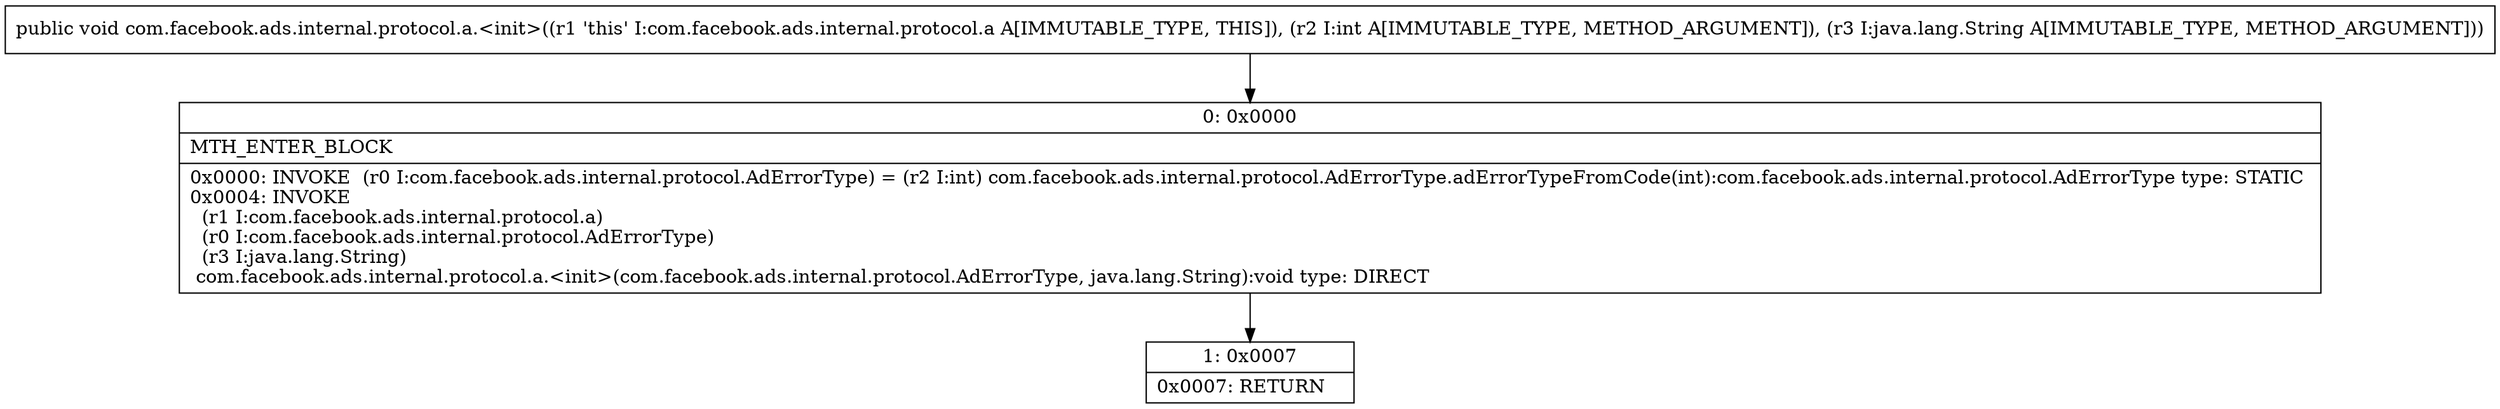 digraph "CFG forcom.facebook.ads.internal.protocol.a.\<init\>(ILjava\/lang\/String;)V" {
Node_0 [shape=record,label="{0\:\ 0x0000|MTH_ENTER_BLOCK\l|0x0000: INVOKE  (r0 I:com.facebook.ads.internal.protocol.AdErrorType) = (r2 I:int) com.facebook.ads.internal.protocol.AdErrorType.adErrorTypeFromCode(int):com.facebook.ads.internal.protocol.AdErrorType type: STATIC \l0x0004: INVOKE  \l  (r1 I:com.facebook.ads.internal.protocol.a)\l  (r0 I:com.facebook.ads.internal.protocol.AdErrorType)\l  (r3 I:java.lang.String)\l com.facebook.ads.internal.protocol.a.\<init\>(com.facebook.ads.internal.protocol.AdErrorType, java.lang.String):void type: DIRECT \l}"];
Node_1 [shape=record,label="{1\:\ 0x0007|0x0007: RETURN   \l}"];
MethodNode[shape=record,label="{public void com.facebook.ads.internal.protocol.a.\<init\>((r1 'this' I:com.facebook.ads.internal.protocol.a A[IMMUTABLE_TYPE, THIS]), (r2 I:int A[IMMUTABLE_TYPE, METHOD_ARGUMENT]), (r3 I:java.lang.String A[IMMUTABLE_TYPE, METHOD_ARGUMENT])) }"];
MethodNode -> Node_0;
Node_0 -> Node_1;
}

